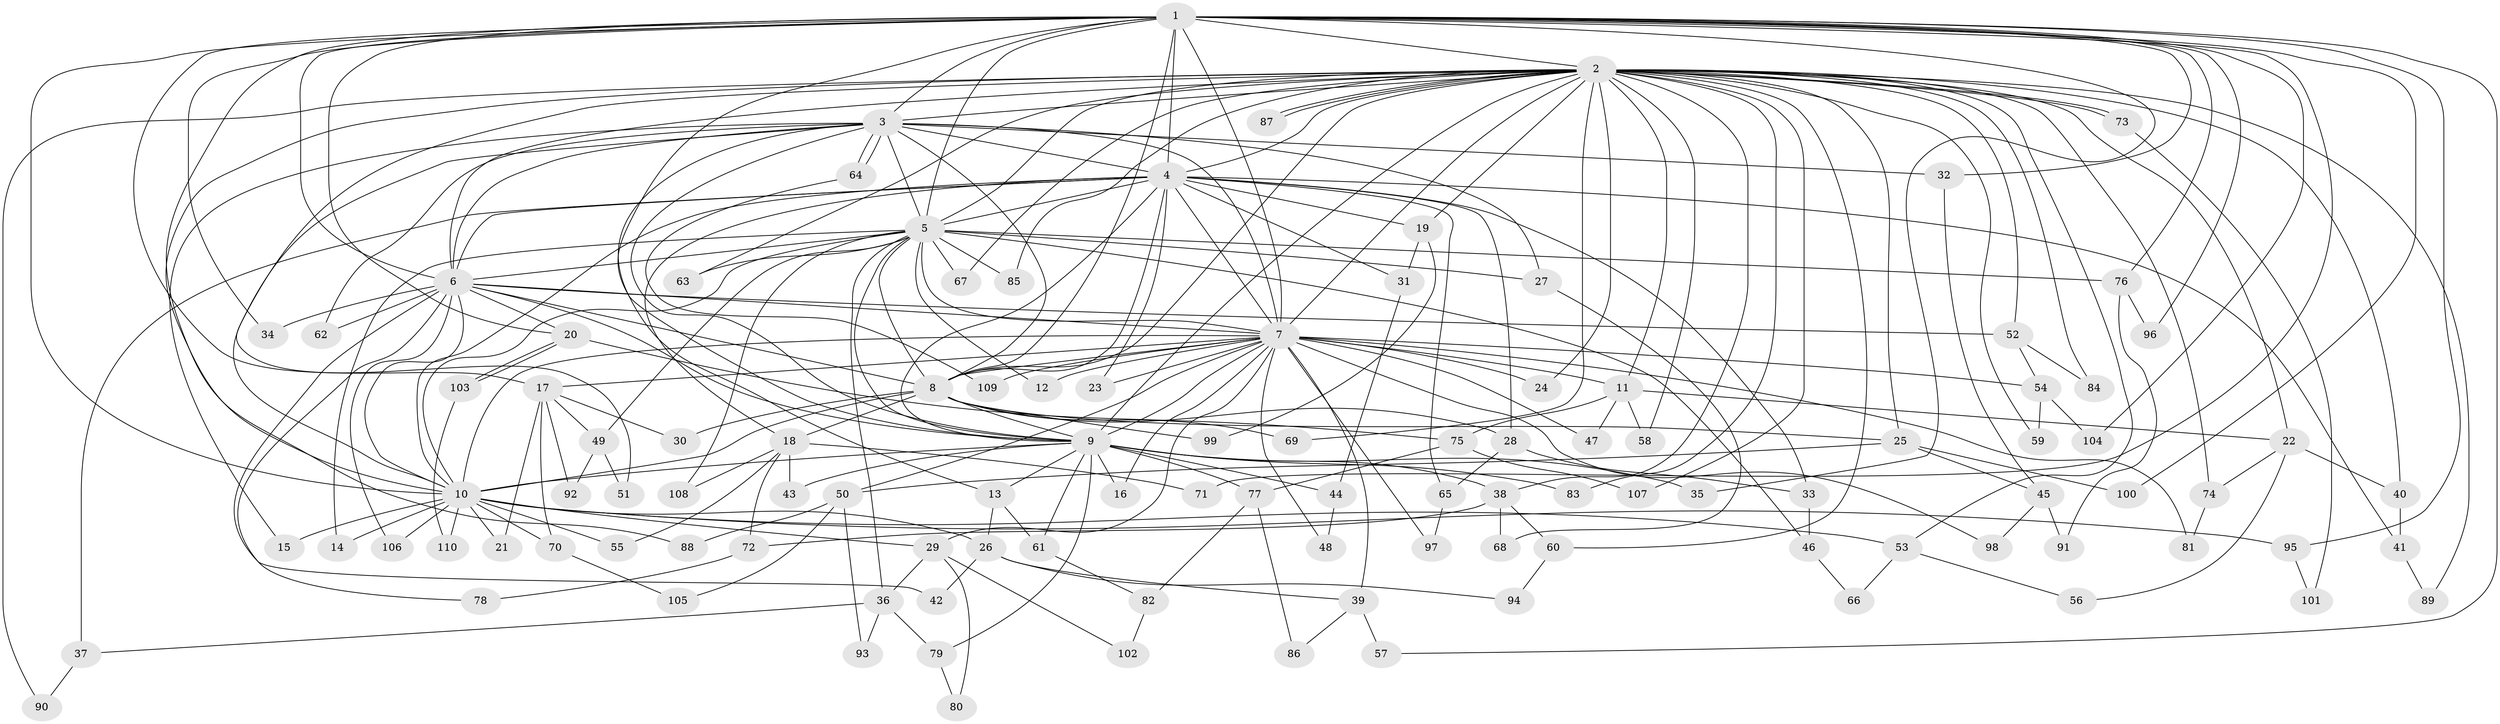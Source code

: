 // Generated by graph-tools (version 1.1) at 2025/11/02/27/25 16:11:01]
// undirected, 110 vertices, 245 edges
graph export_dot {
graph [start="1"]
  node [color=gray90,style=filled];
  1;
  2;
  3;
  4;
  5;
  6;
  7;
  8;
  9;
  10;
  11;
  12;
  13;
  14;
  15;
  16;
  17;
  18;
  19;
  20;
  21;
  22;
  23;
  24;
  25;
  26;
  27;
  28;
  29;
  30;
  31;
  32;
  33;
  34;
  35;
  36;
  37;
  38;
  39;
  40;
  41;
  42;
  43;
  44;
  45;
  46;
  47;
  48;
  49;
  50;
  51;
  52;
  53;
  54;
  55;
  56;
  57;
  58;
  59;
  60;
  61;
  62;
  63;
  64;
  65;
  66;
  67;
  68;
  69;
  70;
  71;
  72;
  73;
  74;
  75;
  76;
  77;
  78;
  79;
  80;
  81;
  82;
  83;
  84;
  85;
  86;
  87;
  88;
  89;
  90;
  91;
  92;
  93;
  94;
  95;
  96;
  97;
  98;
  99;
  100;
  101;
  102;
  103;
  104;
  105;
  106;
  107;
  108;
  109;
  110;
  1 -- 2;
  1 -- 3;
  1 -- 4;
  1 -- 5;
  1 -- 6;
  1 -- 7;
  1 -- 8;
  1 -- 9;
  1 -- 10;
  1 -- 17;
  1 -- 20;
  1 -- 32;
  1 -- 34;
  1 -- 35;
  1 -- 57;
  1 -- 71;
  1 -- 76;
  1 -- 88;
  1 -- 95;
  1 -- 96;
  1 -- 100;
  1 -- 104;
  2 -- 3;
  2 -- 4;
  2 -- 5;
  2 -- 6;
  2 -- 7;
  2 -- 8;
  2 -- 9;
  2 -- 10;
  2 -- 11;
  2 -- 19;
  2 -- 22;
  2 -- 24;
  2 -- 25;
  2 -- 38;
  2 -- 40;
  2 -- 51;
  2 -- 52;
  2 -- 53;
  2 -- 58;
  2 -- 59;
  2 -- 60;
  2 -- 63;
  2 -- 67;
  2 -- 69;
  2 -- 73;
  2 -- 73;
  2 -- 74;
  2 -- 83;
  2 -- 84;
  2 -- 85;
  2 -- 87;
  2 -- 87;
  2 -- 89;
  2 -- 90;
  2 -- 107;
  3 -- 4;
  3 -- 5;
  3 -- 6;
  3 -- 7;
  3 -- 8;
  3 -- 9;
  3 -- 10;
  3 -- 13;
  3 -- 15;
  3 -- 27;
  3 -- 32;
  3 -- 62;
  3 -- 64;
  3 -- 64;
  4 -- 5;
  4 -- 6;
  4 -- 7;
  4 -- 8;
  4 -- 9;
  4 -- 10;
  4 -- 18;
  4 -- 19;
  4 -- 23;
  4 -- 28;
  4 -- 31;
  4 -- 33;
  4 -- 37;
  4 -- 41;
  4 -- 65;
  5 -- 6;
  5 -- 7;
  5 -- 8;
  5 -- 9;
  5 -- 10;
  5 -- 12;
  5 -- 14;
  5 -- 27;
  5 -- 36;
  5 -- 46;
  5 -- 49;
  5 -- 63;
  5 -- 67;
  5 -- 76;
  5 -- 85;
  5 -- 108;
  6 -- 7;
  6 -- 8;
  6 -- 9;
  6 -- 10;
  6 -- 20;
  6 -- 34;
  6 -- 42;
  6 -- 52;
  6 -- 62;
  6 -- 78;
  6 -- 106;
  7 -- 8;
  7 -- 9;
  7 -- 10;
  7 -- 11;
  7 -- 12;
  7 -- 16;
  7 -- 17;
  7 -- 23;
  7 -- 24;
  7 -- 29;
  7 -- 39;
  7 -- 47;
  7 -- 48;
  7 -- 50;
  7 -- 54;
  7 -- 81;
  7 -- 97;
  7 -- 98;
  7 -- 109;
  8 -- 9;
  8 -- 10;
  8 -- 18;
  8 -- 25;
  8 -- 28;
  8 -- 30;
  8 -- 69;
  8 -- 99;
  9 -- 10;
  9 -- 13;
  9 -- 16;
  9 -- 35;
  9 -- 38;
  9 -- 43;
  9 -- 44;
  9 -- 61;
  9 -- 77;
  9 -- 79;
  9 -- 83;
  10 -- 14;
  10 -- 15;
  10 -- 21;
  10 -- 26;
  10 -- 29;
  10 -- 53;
  10 -- 55;
  10 -- 70;
  10 -- 95;
  10 -- 106;
  10 -- 110;
  11 -- 22;
  11 -- 47;
  11 -- 58;
  11 -- 75;
  13 -- 26;
  13 -- 61;
  17 -- 21;
  17 -- 30;
  17 -- 49;
  17 -- 70;
  17 -- 92;
  18 -- 43;
  18 -- 55;
  18 -- 71;
  18 -- 72;
  18 -- 108;
  19 -- 31;
  19 -- 99;
  20 -- 75;
  20 -- 103;
  20 -- 103;
  22 -- 40;
  22 -- 56;
  22 -- 74;
  25 -- 45;
  25 -- 50;
  25 -- 100;
  26 -- 39;
  26 -- 42;
  26 -- 94;
  27 -- 68;
  28 -- 33;
  28 -- 65;
  29 -- 36;
  29 -- 80;
  29 -- 102;
  31 -- 44;
  32 -- 45;
  33 -- 46;
  36 -- 37;
  36 -- 79;
  36 -- 93;
  37 -- 90;
  38 -- 60;
  38 -- 68;
  38 -- 72;
  39 -- 57;
  39 -- 86;
  40 -- 41;
  41 -- 89;
  44 -- 48;
  45 -- 91;
  45 -- 98;
  46 -- 66;
  49 -- 51;
  49 -- 92;
  50 -- 88;
  50 -- 93;
  50 -- 105;
  52 -- 54;
  52 -- 84;
  53 -- 56;
  53 -- 66;
  54 -- 59;
  54 -- 104;
  60 -- 94;
  61 -- 82;
  64 -- 109;
  65 -- 97;
  70 -- 105;
  72 -- 78;
  73 -- 101;
  74 -- 81;
  75 -- 77;
  75 -- 107;
  76 -- 91;
  76 -- 96;
  77 -- 82;
  77 -- 86;
  79 -- 80;
  82 -- 102;
  95 -- 101;
  103 -- 110;
}
